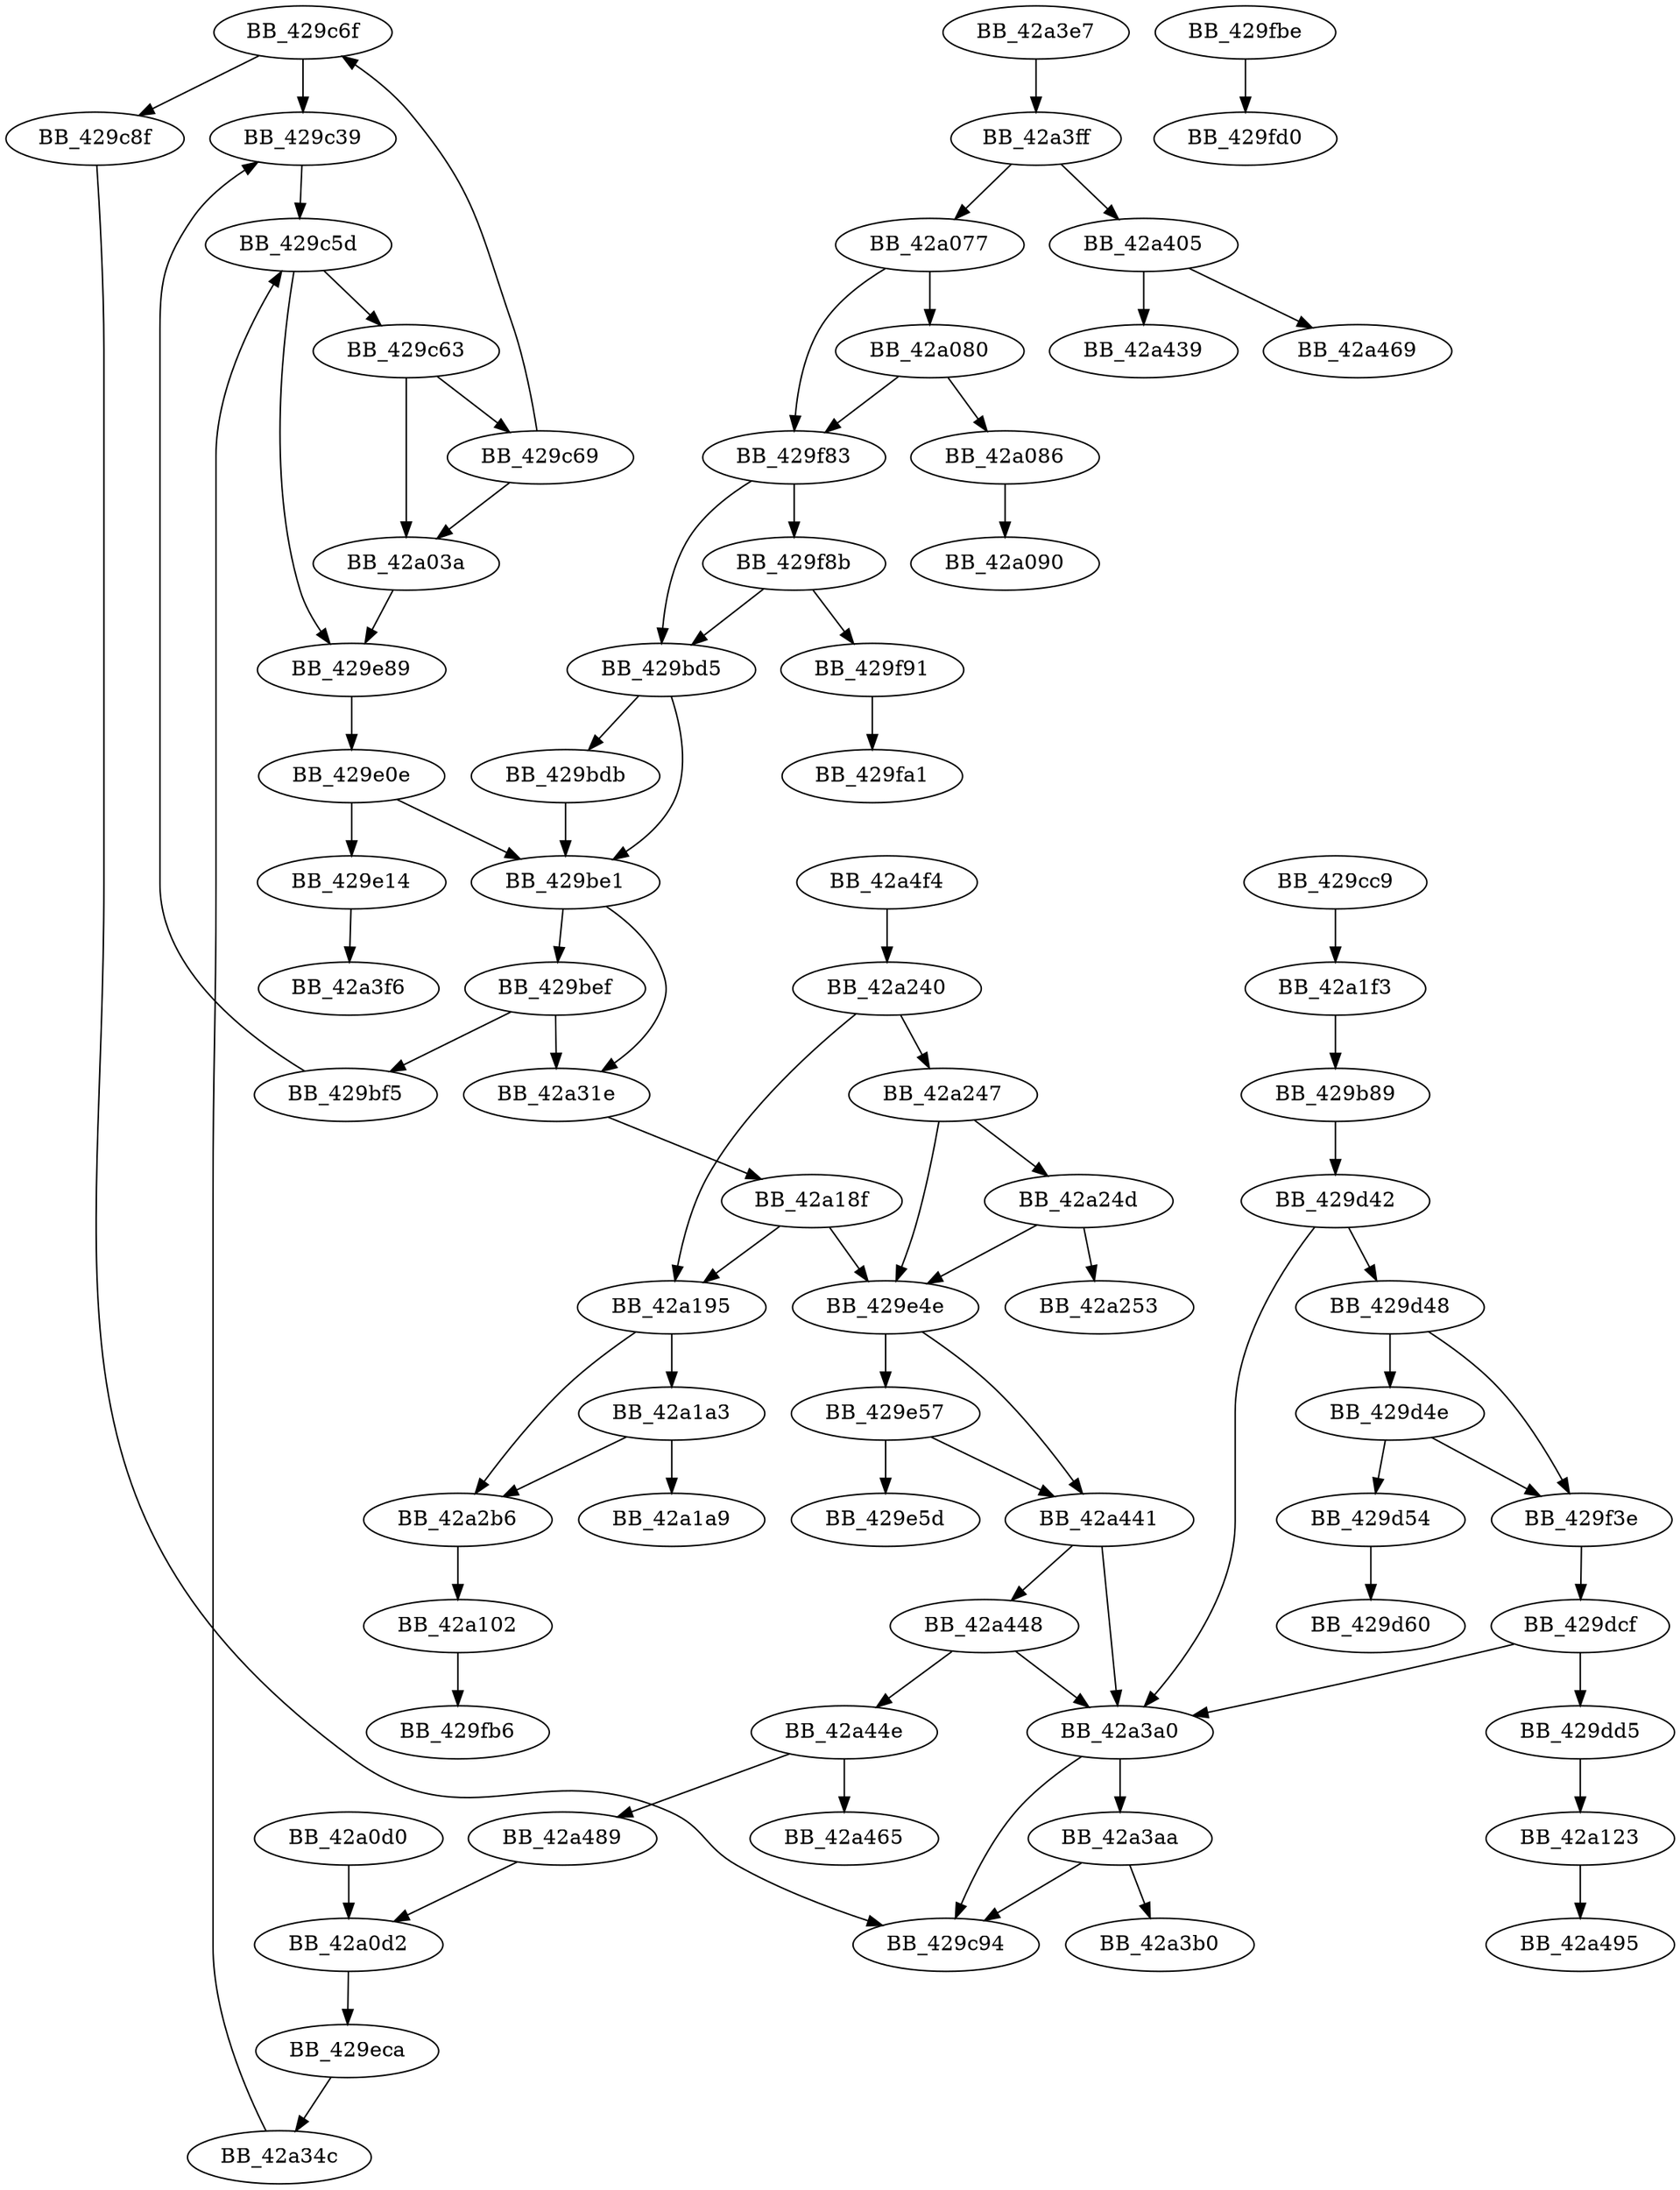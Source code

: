 DiGraph sub_429CC9{
BB_429b89->BB_429d42
BB_429bd5->BB_429bdb
BB_429bd5->BB_429be1
BB_429bdb->BB_429be1
BB_429be1->BB_429bef
BB_429be1->BB_42a31e
BB_429bef->BB_429bf5
BB_429bef->BB_42a31e
BB_429bf5->BB_429c39
BB_429c39->BB_429c5d
BB_429c5d->BB_429c63
BB_429c5d->BB_429e89
BB_429c63->BB_429c69
BB_429c63->BB_42a03a
BB_429c69->BB_429c6f
BB_429c69->BB_42a03a
BB_429c6f->BB_429c39
BB_429c6f->BB_429c8f
BB_429c8f->BB_429c94
BB_429cc9->BB_42a1f3
BB_429d42->BB_429d48
BB_429d42->BB_42a3a0
BB_429d48->BB_429d4e
BB_429d48->BB_429f3e
BB_429d4e->BB_429d54
BB_429d4e->BB_429f3e
BB_429d54->BB_429d60
BB_429dcf->BB_429dd5
BB_429dcf->BB_42a3a0
BB_429dd5->BB_42a123
BB_429e0e->BB_429be1
BB_429e0e->BB_429e14
BB_429e14->BB_42a3f6
BB_429e4e->BB_429e57
BB_429e4e->BB_42a441
BB_429e57->BB_429e5d
BB_429e57->BB_42a441
BB_429e89->BB_429e0e
BB_429eca->BB_42a34c
BB_429f3e->BB_429dcf
BB_429f83->BB_429bd5
BB_429f83->BB_429f8b
BB_429f8b->BB_429bd5
BB_429f8b->BB_429f91
BB_429f91->BB_429fa1
BB_429fbe->BB_429fd0
BB_42a03a->BB_429e89
BB_42a077->BB_429f83
BB_42a077->BB_42a080
BB_42a080->BB_429f83
BB_42a080->BB_42a086
BB_42a086->BB_42a090
BB_42a0d0->BB_42a0d2
BB_42a0d2->BB_429eca
BB_42a102->BB_429fb6
BB_42a123->BB_42a495
BB_42a18f->BB_429e4e
BB_42a18f->BB_42a195
BB_42a195->BB_42a1a3
BB_42a195->BB_42a2b6
BB_42a1a3->BB_42a1a9
BB_42a1a3->BB_42a2b6
BB_42a1f3->BB_429b89
BB_42a240->BB_42a195
BB_42a240->BB_42a247
BB_42a247->BB_429e4e
BB_42a247->BB_42a24d
BB_42a24d->BB_429e4e
BB_42a24d->BB_42a253
BB_42a2b6->BB_42a102
BB_42a31e->BB_42a18f
BB_42a34c->BB_429c5d
BB_42a3a0->BB_429c94
BB_42a3a0->BB_42a3aa
BB_42a3aa->BB_429c94
BB_42a3aa->BB_42a3b0
BB_42a3e7->BB_42a3ff
BB_42a3ff->BB_42a077
BB_42a3ff->BB_42a405
BB_42a405->BB_42a439
BB_42a405->BB_42a469
BB_42a441->BB_42a3a0
BB_42a441->BB_42a448
BB_42a448->BB_42a3a0
BB_42a448->BB_42a44e
BB_42a44e->BB_42a465
BB_42a44e->BB_42a489
BB_42a489->BB_42a0d2
BB_42a4f4->BB_42a240
}
